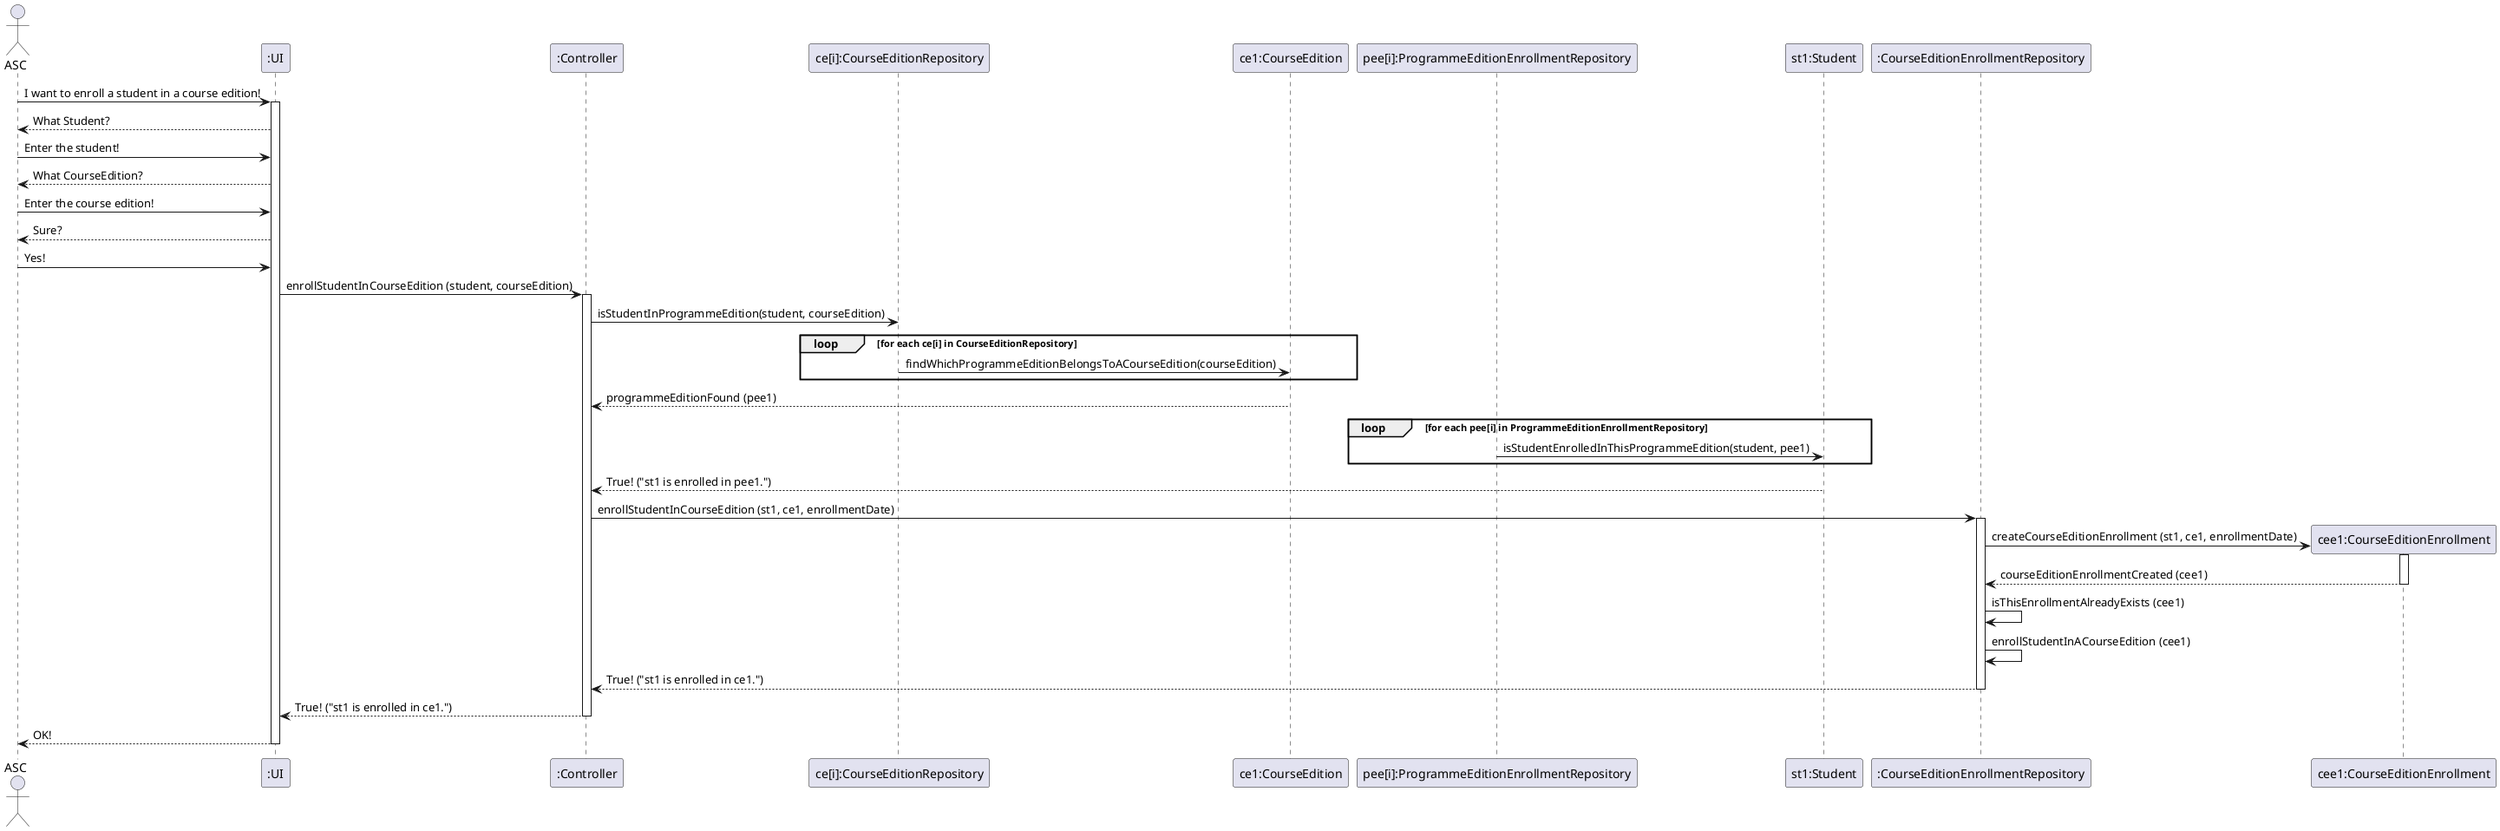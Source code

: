  @startuml

actor ASC
participant ":UI" as UI
ASC -> UI: I want to enroll a student in a course edition!
activate UI
UI --> ASC: What Student?
ASC -> UI: Enter the student!

UI --> ASC: What CourseEdition?
ASC -> UI: Enter the course edition!

UI --> ASC: Sure?
ASC -> UI: Yes!

participant ":Controller" as Controller
UI -> Controller: enrollStudentInCourseEdition (student, courseEdition)
activate Controller
participant "ce[i]:CourseEditionRepository" as CourseEditionRepository
Controller -> CourseEditionRepository : isStudentInProgrammeEdition(student, courseEdition)
loop for each ce[i] in CourseEditionRepository
participant "ce1:CourseEdition" as CourseEdition
CourseEditionRepository -> CourseEdition: findWhichProgrammeEditionBelongsToACourseEdition(courseEdition)
end
CourseEdition --> Controller: programmeEditionFound (pee1)
participant "pee[i]:ProgrammeEditionEnrollmentRepository" as ProgrammeEditionEnrollmentRepository
loop for each pee[i] in ProgrammeEditionEnrollmentRepository
participant "st1:Student" as Student
ProgrammeEditionEnrollmentRepository -> Student: isStudentEnrolledInThisProgrammeEdition(student, pee1)
end
Student --> Controller: True! ("st1 is enrolled in pee1.")
participant ":CourseEditionEnrollmentRepository" as CourseEditionEnrollmentRepository
Controller -> CourseEditionEnrollmentRepository: enrollStudentInCourseEdition (st1, ce1, enrollmentDate)
activate CourseEditionEnrollmentRepository
create "cee1:CourseEditionEnrollment"
CourseEditionEnrollmentRepository -> "cee1:CourseEditionEnrollment" : createCourseEditionEnrollment (st1, ce1, enrollmentDate)
activate "cee1:CourseEditionEnrollment"
"cee1:CourseEditionEnrollment" --> CourseEditionEnrollmentRepository: courseEditionEnrollmentCreated (cee1)
deactivate "cee1:CourseEditionEnrollment"
CourseEditionEnrollmentRepository -> CourseEditionEnrollmentRepository: isThisEnrollmentAlreadyExists (cee1)
CourseEditionEnrollmentRepository -> CourseEditionEnrollmentRepository: enrollStudentInACourseEdition (cee1)
CourseEditionEnrollmentRepository --> Controller: True! ("st1 is enrolled in ce1.")
deactivate CourseEditionEnrollmentRepository
Controller --> UI: True! ("st1 is enrolled in ce1.")
deactivate Controller
UI --> ASC: OK!
deactivate UI

@enduml
